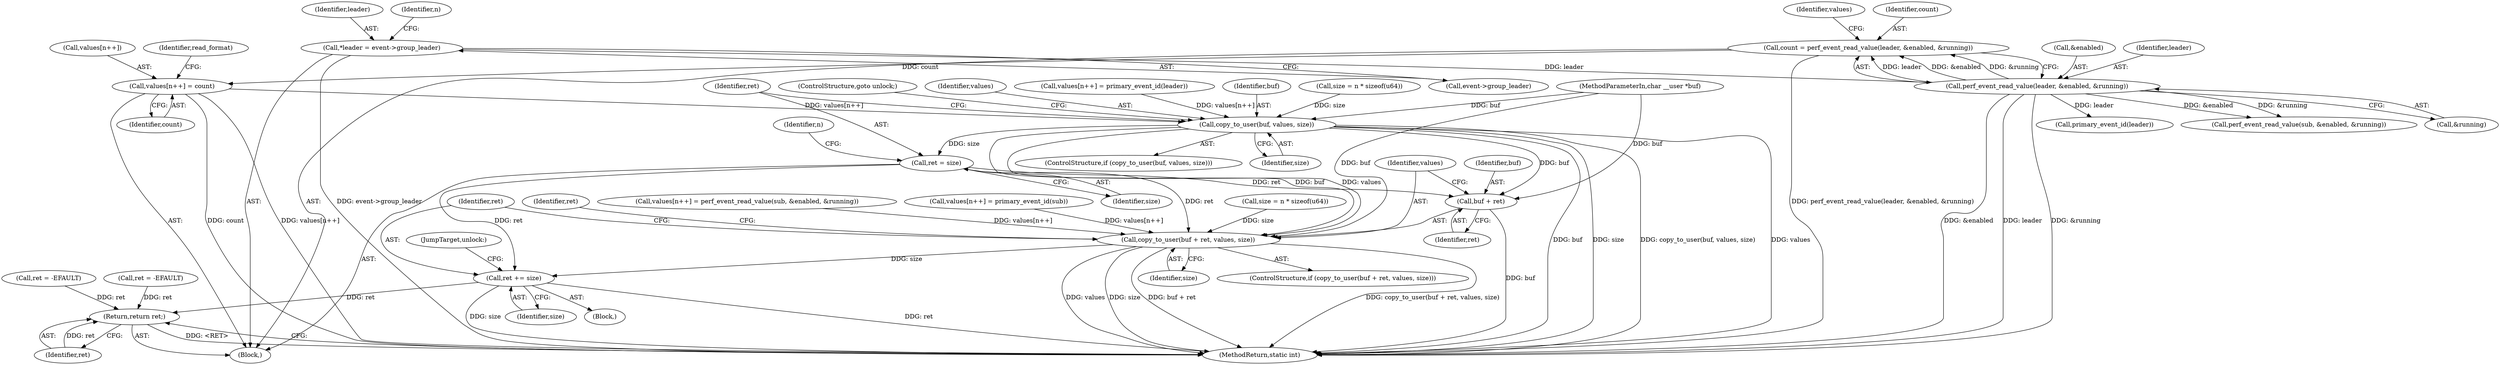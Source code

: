 digraph "0_linux_f63a8daa5812afef4f06c962351687e1ff9ccb2b_4@array" {
"1000178" [label="(Call,values[n++] = count)"];
"1000140" [label="(Call,count = perf_event_read_value(leader, &enabled, &running))"];
"1000142" [label="(Call,perf_event_read_value(leader, &enabled, &running))"];
"1000106" [label="(Call,*leader = event->group_leader)"];
"1000202" [label="(Call,copy_to_user(buf, values, size))"];
"1000207" [label="(Call,ret = size)"];
"1000243" [label="(Call,copy_to_user(buf + ret, values, size))"];
"1000255" [label="(Call,ret += size)"];
"1000264" [label="(Return,return ret;)"];
"1000244" [label="(Call,buf + ret)"];
"1000121" [label="(Call,ret = -EFAULT)"];
"1000193" [label="(Call,primary_event_id(leader))"];
"1000195" [label="(Call,size = n * sizeof(u64))"];
"1000206" [label="(ControlStructure,goto unlock;)"];
"1000204" [label="(Identifier,values)"];
"1000104" [label="(Block,)"];
"1000208" [label="(Identifier,ret)"];
"1000236" [label="(Call,size = n * sizeof(u64))"];
"1000179" [label="(Call,values[n++])"];
"1000247" [label="(Identifier,values)"];
"1000107" [label="(Identifier,leader)"];
"1000183" [label="(Identifier,count)"];
"1000114" [label="(Identifier,n)"];
"1000255" [label="(Call,ret += size)"];
"1000178" [label="(Call,values[n++] = count)"];
"1000201" [label="(ControlStructure,if (copy_to_user(buf, values, size)))"];
"1000106" [label="(Call,*leader = event->group_leader)"];
"1000103" [label="(MethodParameterIn,char __user *buf)"];
"1000146" [label="(Call,&running)"];
"1000140" [label="(Call,count = perf_event_read_value(leader, &enabled, &running))"];
"1000251" [label="(Identifier,ret)"];
"1000265" [label="(Identifier,ret)"];
"1000245" [label="(Identifier,buf)"];
"1000248" [label="(Identifier,size)"];
"1000266" [label="(MethodReturn,static int)"];
"1000202" [label="(Call,copy_to_user(buf, values, size))"];
"1000242" [label="(ControlStructure,if (copy_to_user(buf + ret, values, size)))"];
"1000219" [label="(Call,perf_event_read_value(sub, &enabled, &running))"];
"1000205" [label="(Identifier,size)"];
"1000150" [label="(Identifier,values)"];
"1000209" [label="(Identifier,size)"];
"1000214" [label="(Call,values[n++] = perf_event_read_value(sub, &enabled, &running))"];
"1000212" [label="(Identifier,n)"];
"1000188" [label="(Call,values[n++] = primary_event_id(leader))"];
"1000210" [label="(Block,)"];
"1000144" [label="(Call,&enabled)"];
"1000142" [label="(Call,perf_event_read_value(leader, &enabled, &running))"];
"1000244" [label="(Call,buf + ret)"];
"1000256" [label="(Identifier,ret)"];
"1000229" [label="(Call,values[n++] = primary_event_id(sub))"];
"1000264" [label="(Return,return ret;)"];
"1000108" [label="(Call,event->group_leader)"];
"1000203" [label="(Identifier,buf)"];
"1000141" [label="(Identifier,count)"];
"1000250" [label="(Call,ret = -EFAULT)"];
"1000246" [label="(Identifier,ret)"];
"1000243" [label="(Call,copy_to_user(buf + ret, values, size))"];
"1000257" [label="(Identifier,size)"];
"1000143" [label="(Identifier,leader)"];
"1000186" [label="(Identifier,read_format)"];
"1000207" [label="(Call,ret = size)"];
"1000258" [label="(JumpTarget,unlock:)"];
"1000178" -> "1000104"  [label="AST: "];
"1000178" -> "1000183"  [label="CFG: "];
"1000179" -> "1000178"  [label="AST: "];
"1000183" -> "1000178"  [label="AST: "];
"1000186" -> "1000178"  [label="CFG: "];
"1000178" -> "1000266"  [label="DDG: values[n++]"];
"1000178" -> "1000266"  [label="DDG: count"];
"1000140" -> "1000178"  [label="DDG: count"];
"1000178" -> "1000202"  [label="DDG: values[n++]"];
"1000140" -> "1000104"  [label="AST: "];
"1000140" -> "1000142"  [label="CFG: "];
"1000141" -> "1000140"  [label="AST: "];
"1000142" -> "1000140"  [label="AST: "];
"1000150" -> "1000140"  [label="CFG: "];
"1000140" -> "1000266"  [label="DDG: perf_event_read_value(leader, &enabled, &running)"];
"1000142" -> "1000140"  [label="DDG: leader"];
"1000142" -> "1000140"  [label="DDG: &enabled"];
"1000142" -> "1000140"  [label="DDG: &running"];
"1000142" -> "1000146"  [label="CFG: "];
"1000143" -> "1000142"  [label="AST: "];
"1000144" -> "1000142"  [label="AST: "];
"1000146" -> "1000142"  [label="AST: "];
"1000142" -> "1000266"  [label="DDG: &enabled"];
"1000142" -> "1000266"  [label="DDG: leader"];
"1000142" -> "1000266"  [label="DDG: &running"];
"1000106" -> "1000142"  [label="DDG: leader"];
"1000142" -> "1000193"  [label="DDG: leader"];
"1000142" -> "1000219"  [label="DDG: &enabled"];
"1000142" -> "1000219"  [label="DDG: &running"];
"1000106" -> "1000104"  [label="AST: "];
"1000106" -> "1000108"  [label="CFG: "];
"1000107" -> "1000106"  [label="AST: "];
"1000108" -> "1000106"  [label="AST: "];
"1000114" -> "1000106"  [label="CFG: "];
"1000106" -> "1000266"  [label="DDG: event->group_leader"];
"1000202" -> "1000201"  [label="AST: "];
"1000202" -> "1000205"  [label="CFG: "];
"1000203" -> "1000202"  [label="AST: "];
"1000204" -> "1000202"  [label="AST: "];
"1000205" -> "1000202"  [label="AST: "];
"1000206" -> "1000202"  [label="CFG: "];
"1000208" -> "1000202"  [label="CFG: "];
"1000202" -> "1000266"  [label="DDG: buf"];
"1000202" -> "1000266"  [label="DDG: size"];
"1000202" -> "1000266"  [label="DDG: copy_to_user(buf, values, size)"];
"1000202" -> "1000266"  [label="DDG: values"];
"1000103" -> "1000202"  [label="DDG: buf"];
"1000188" -> "1000202"  [label="DDG: values[n++]"];
"1000195" -> "1000202"  [label="DDG: size"];
"1000202" -> "1000207"  [label="DDG: size"];
"1000202" -> "1000243"  [label="DDG: buf"];
"1000202" -> "1000243"  [label="DDG: values"];
"1000202" -> "1000244"  [label="DDG: buf"];
"1000207" -> "1000104"  [label="AST: "];
"1000207" -> "1000209"  [label="CFG: "];
"1000208" -> "1000207"  [label="AST: "];
"1000209" -> "1000207"  [label="AST: "];
"1000212" -> "1000207"  [label="CFG: "];
"1000207" -> "1000243"  [label="DDG: ret"];
"1000207" -> "1000244"  [label="DDG: ret"];
"1000207" -> "1000255"  [label="DDG: ret"];
"1000243" -> "1000242"  [label="AST: "];
"1000243" -> "1000248"  [label="CFG: "];
"1000244" -> "1000243"  [label="AST: "];
"1000247" -> "1000243"  [label="AST: "];
"1000248" -> "1000243"  [label="AST: "];
"1000251" -> "1000243"  [label="CFG: "];
"1000256" -> "1000243"  [label="CFG: "];
"1000243" -> "1000266"  [label="DDG: size"];
"1000243" -> "1000266"  [label="DDG: buf + ret"];
"1000243" -> "1000266"  [label="DDG: copy_to_user(buf + ret, values, size)"];
"1000243" -> "1000266"  [label="DDG: values"];
"1000103" -> "1000243"  [label="DDG: buf"];
"1000229" -> "1000243"  [label="DDG: values[n++]"];
"1000214" -> "1000243"  [label="DDG: values[n++]"];
"1000236" -> "1000243"  [label="DDG: size"];
"1000243" -> "1000255"  [label="DDG: size"];
"1000255" -> "1000210"  [label="AST: "];
"1000255" -> "1000257"  [label="CFG: "];
"1000256" -> "1000255"  [label="AST: "];
"1000257" -> "1000255"  [label="AST: "];
"1000258" -> "1000255"  [label="CFG: "];
"1000255" -> "1000266"  [label="DDG: size"];
"1000255" -> "1000266"  [label="DDG: ret"];
"1000255" -> "1000264"  [label="DDG: ret"];
"1000264" -> "1000104"  [label="AST: "];
"1000264" -> "1000265"  [label="CFG: "];
"1000265" -> "1000264"  [label="AST: "];
"1000266" -> "1000264"  [label="CFG: "];
"1000264" -> "1000266"  [label="DDG: <RET>"];
"1000265" -> "1000264"  [label="DDG: ret"];
"1000250" -> "1000264"  [label="DDG: ret"];
"1000121" -> "1000264"  [label="DDG: ret"];
"1000244" -> "1000246"  [label="CFG: "];
"1000245" -> "1000244"  [label="AST: "];
"1000246" -> "1000244"  [label="AST: "];
"1000247" -> "1000244"  [label="CFG: "];
"1000244" -> "1000266"  [label="DDG: buf"];
"1000103" -> "1000244"  [label="DDG: buf"];
}

